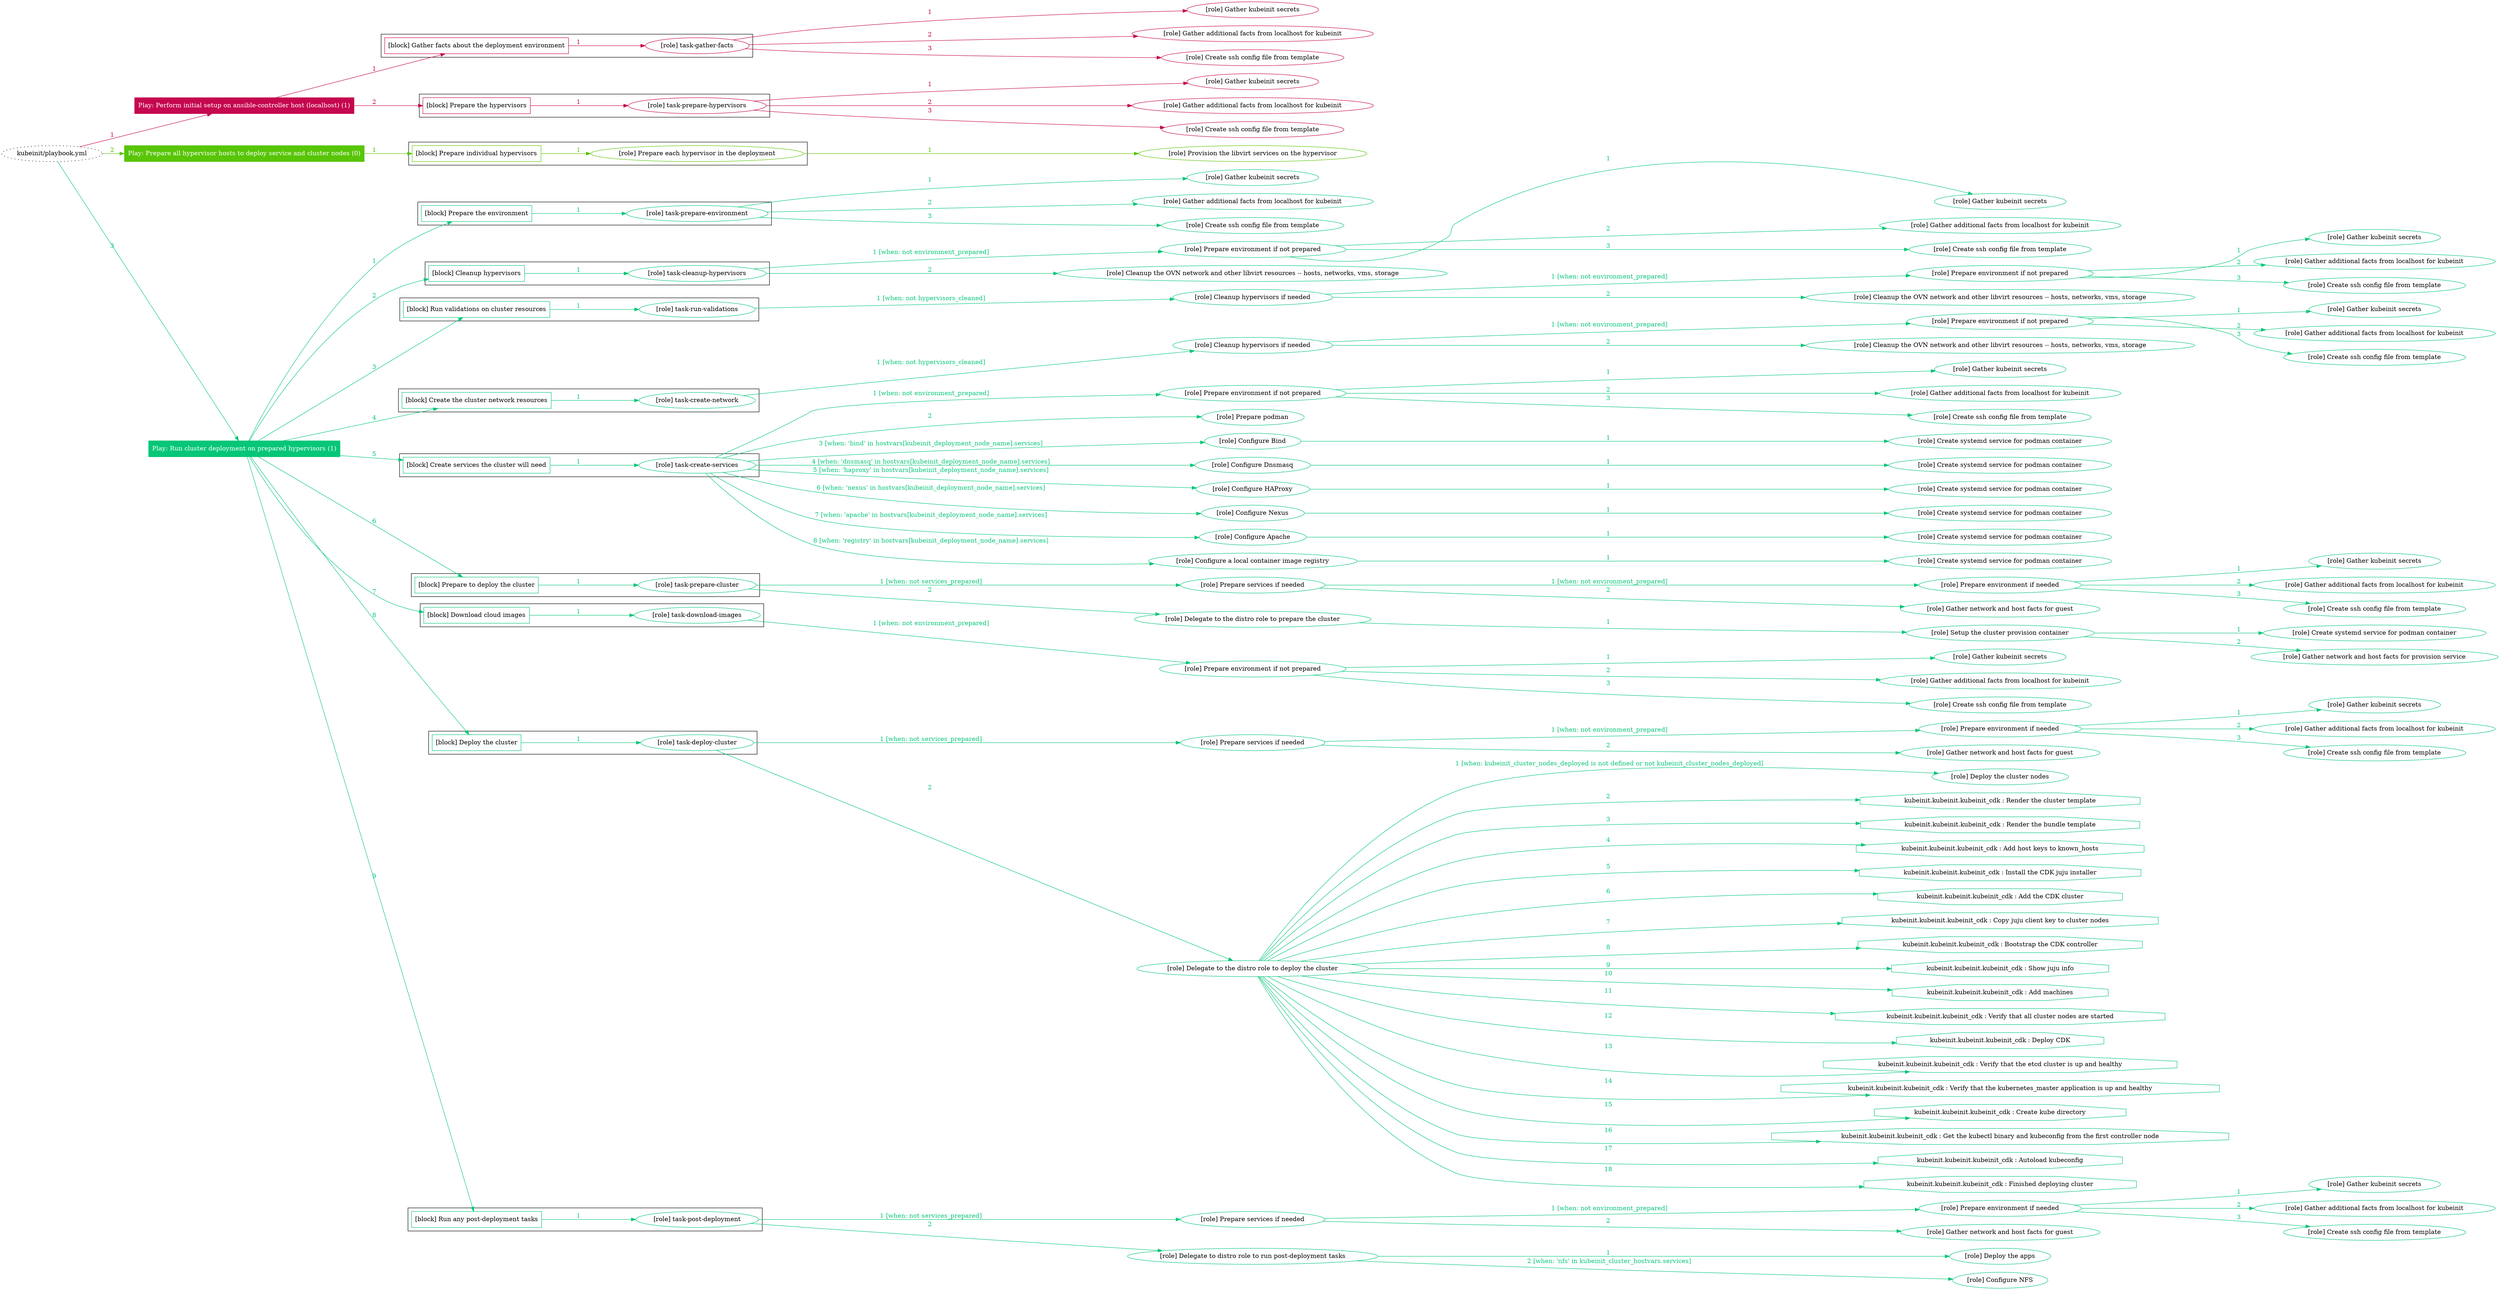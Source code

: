 digraph {
	graph [concentrate=true ordering=in rankdir=LR ratio=fill]
	edge [esep=5 sep=10]
	"kubeinit/playbook.yml" [URL="/home/runner/work/kubeinit/kubeinit/kubeinit/playbook.yml" id=playbook_089f440b style=dotted]
	play_2e2ebcde [label="Play: Perform initial setup on ansible-controller host (localhost) (1)" URL="/home/runner/work/kubeinit/kubeinit/kubeinit/playbook.yml" color="#c5074f" fontcolor="#ffffff" id=play_2e2ebcde shape=box style=filled tooltip=localhost]
	"kubeinit/playbook.yml" -> play_2e2ebcde [label="1 " color="#c5074f" fontcolor="#c5074f" id=edge_26968359 labeltooltip="1 " tooltip="1 "]
	subgraph "Gather kubeinit secrets" {
		role_a8f8db45 [label="[role] Gather kubeinit secrets" URL="/home/runner/.ansible/collections/ansible_collections/kubeinit/kubeinit/roles/kubeinit_prepare/tasks/gather_kubeinit_facts.yml" color="#c5074f" id=role_a8f8db45 tooltip="Gather kubeinit secrets"]
	}
	subgraph "Gather additional facts from localhost for kubeinit" {
		role_d87de15f [label="[role] Gather additional facts from localhost for kubeinit" URL="/home/runner/.ansible/collections/ansible_collections/kubeinit/kubeinit/roles/kubeinit_prepare/tasks/gather_kubeinit_facts.yml" color="#c5074f" id=role_d87de15f tooltip="Gather additional facts from localhost for kubeinit"]
	}
	subgraph "Create ssh config file from template" {
		role_30fbbc39 [label="[role] Create ssh config file from template" URL="/home/runner/.ansible/collections/ansible_collections/kubeinit/kubeinit/roles/kubeinit_prepare/tasks/gather_kubeinit_facts.yml" color="#c5074f" id=role_30fbbc39 tooltip="Create ssh config file from template"]
	}
	subgraph "task-gather-facts" {
		role_0ba8ca09 [label="[role] task-gather-facts" URL="/home/runner/work/kubeinit/kubeinit/kubeinit/playbook.yml" color="#c5074f" id=role_0ba8ca09 tooltip="task-gather-facts"]
		role_0ba8ca09 -> role_a8f8db45 [label="1 " color="#c5074f" fontcolor="#c5074f" id=edge_ebd366d6 labeltooltip="1 " tooltip="1 "]
		role_0ba8ca09 -> role_d87de15f [label="2 " color="#c5074f" fontcolor="#c5074f" id=edge_2ef095f3 labeltooltip="2 " tooltip="2 "]
		role_0ba8ca09 -> role_30fbbc39 [label="3 " color="#c5074f" fontcolor="#c5074f" id=edge_0d7c8a8e labeltooltip="3 " tooltip="3 "]
	}
	subgraph "Gather kubeinit secrets" {
		role_b345c28f [label="[role] Gather kubeinit secrets" URL="/home/runner/.ansible/collections/ansible_collections/kubeinit/kubeinit/roles/kubeinit_prepare/tasks/gather_kubeinit_facts.yml" color="#c5074f" id=role_b345c28f tooltip="Gather kubeinit secrets"]
	}
	subgraph "Gather additional facts from localhost for kubeinit" {
		role_26d74100 [label="[role] Gather additional facts from localhost for kubeinit" URL="/home/runner/.ansible/collections/ansible_collections/kubeinit/kubeinit/roles/kubeinit_prepare/tasks/gather_kubeinit_facts.yml" color="#c5074f" id=role_26d74100 tooltip="Gather additional facts from localhost for kubeinit"]
	}
	subgraph "Create ssh config file from template" {
		role_2a1f2bfa [label="[role] Create ssh config file from template" URL="/home/runner/.ansible/collections/ansible_collections/kubeinit/kubeinit/roles/kubeinit_prepare/tasks/gather_kubeinit_facts.yml" color="#c5074f" id=role_2a1f2bfa tooltip="Create ssh config file from template"]
	}
	subgraph "task-prepare-hypervisors" {
		role_29c36cc7 [label="[role] task-prepare-hypervisors" URL="/home/runner/work/kubeinit/kubeinit/kubeinit/playbook.yml" color="#c5074f" id=role_29c36cc7 tooltip="task-prepare-hypervisors"]
		role_29c36cc7 -> role_b345c28f [label="1 " color="#c5074f" fontcolor="#c5074f" id=edge_946bd71f labeltooltip="1 " tooltip="1 "]
		role_29c36cc7 -> role_26d74100 [label="2 " color="#c5074f" fontcolor="#c5074f" id=edge_44ee28e0 labeltooltip="2 " tooltip="2 "]
		role_29c36cc7 -> role_2a1f2bfa [label="3 " color="#c5074f" fontcolor="#c5074f" id=edge_f2075d03 labeltooltip="3 " tooltip="3 "]
	}
	subgraph "Play: Perform initial setup on ansible-controller host (localhost) (1)" {
		play_2e2ebcde -> block_17dda033 [label=1 color="#c5074f" fontcolor="#c5074f" id=edge_d16f818f labeltooltip=1 tooltip=1]
		subgraph cluster_block_17dda033 {
			block_17dda033 [label="[block] Gather facts about the deployment environment" URL="/home/runner/work/kubeinit/kubeinit/kubeinit/playbook.yml" color="#c5074f" id=block_17dda033 labeltooltip="Gather facts about the deployment environment" shape=box tooltip="Gather facts about the deployment environment"]
			block_17dda033 -> role_0ba8ca09 [label="1 " color="#c5074f" fontcolor="#c5074f" id=edge_44c72376 labeltooltip="1 " tooltip="1 "]
		}
		play_2e2ebcde -> block_5a761a17 [label=2 color="#c5074f" fontcolor="#c5074f" id=edge_479e3c0a labeltooltip=2 tooltip=2]
		subgraph cluster_block_5a761a17 {
			block_5a761a17 [label="[block] Prepare the hypervisors" URL="/home/runner/work/kubeinit/kubeinit/kubeinit/playbook.yml" color="#c5074f" id=block_5a761a17 labeltooltip="Prepare the hypervisors" shape=box tooltip="Prepare the hypervisors"]
			block_5a761a17 -> role_29c36cc7 [label="1 " color="#c5074f" fontcolor="#c5074f" id=edge_b31cd4d7 labeltooltip="1 " tooltip="1 "]
		}
	}
	play_319dfc60 [label="Play: Prepare all hypervisor hosts to deploy service and cluster nodes (0)" URL="/home/runner/work/kubeinit/kubeinit/kubeinit/playbook.yml" color="#58c507" fontcolor="#ffffff" id=play_319dfc60 shape=box style=filled tooltip="Play: Prepare all hypervisor hosts to deploy service and cluster nodes (0)"]
	"kubeinit/playbook.yml" -> play_319dfc60 [label="2 " color="#58c507" fontcolor="#58c507" id=edge_36bda47c labeltooltip="2 " tooltip="2 "]
	subgraph "Provision the libvirt services on the hypervisor" {
		role_3bb2eabf [label="[role] Provision the libvirt services on the hypervisor" URL="/home/runner/.ansible/collections/ansible_collections/kubeinit/kubeinit/roles/kubeinit_prepare/tasks/prepare_hypervisor.yml" color="#58c507" id=role_3bb2eabf tooltip="Provision the libvirt services on the hypervisor"]
	}
	subgraph "Prepare each hypervisor in the deployment" {
		role_215b7c71 [label="[role] Prepare each hypervisor in the deployment" URL="/home/runner/work/kubeinit/kubeinit/kubeinit/playbook.yml" color="#58c507" id=role_215b7c71 tooltip="Prepare each hypervisor in the deployment"]
		role_215b7c71 -> role_3bb2eabf [label="1 " color="#58c507" fontcolor="#58c507" id=edge_d1e86283 labeltooltip="1 " tooltip="1 "]
	}
	subgraph "Play: Prepare all hypervisor hosts to deploy service and cluster nodes (0)" {
		play_319dfc60 -> block_1f419c09 [label=1 color="#58c507" fontcolor="#58c507" id=edge_a8143bd6 labeltooltip=1 tooltip=1]
		subgraph cluster_block_1f419c09 {
			block_1f419c09 [label="[block] Prepare individual hypervisors" URL="/home/runner/work/kubeinit/kubeinit/kubeinit/playbook.yml" color="#58c507" id=block_1f419c09 labeltooltip="Prepare individual hypervisors" shape=box tooltip="Prepare individual hypervisors"]
			block_1f419c09 -> role_215b7c71 [label="1 " color="#58c507" fontcolor="#58c507" id=edge_a550d66c labeltooltip="1 " tooltip="1 "]
		}
	}
	play_a9960713 [label="Play: Run cluster deployment on prepared hypervisors (1)" URL="/home/runner/work/kubeinit/kubeinit/kubeinit/playbook.yml" color="#06c678" fontcolor="#ffffff" id=play_a9960713 shape=box style=filled tooltip=localhost]
	"kubeinit/playbook.yml" -> play_a9960713 [label="3 " color="#06c678" fontcolor="#06c678" id=edge_a1e08ef3 labeltooltip="3 " tooltip="3 "]
	subgraph "Gather kubeinit secrets" {
		role_a0f03d1d [label="[role] Gather kubeinit secrets" URL="/home/runner/.ansible/collections/ansible_collections/kubeinit/kubeinit/roles/kubeinit_prepare/tasks/gather_kubeinit_facts.yml" color="#06c678" id=role_a0f03d1d tooltip="Gather kubeinit secrets"]
	}
	subgraph "Gather additional facts from localhost for kubeinit" {
		role_1c4a5d8b [label="[role] Gather additional facts from localhost for kubeinit" URL="/home/runner/.ansible/collections/ansible_collections/kubeinit/kubeinit/roles/kubeinit_prepare/tasks/gather_kubeinit_facts.yml" color="#06c678" id=role_1c4a5d8b tooltip="Gather additional facts from localhost for kubeinit"]
	}
	subgraph "Create ssh config file from template" {
		role_f403988b [label="[role] Create ssh config file from template" URL="/home/runner/.ansible/collections/ansible_collections/kubeinit/kubeinit/roles/kubeinit_prepare/tasks/gather_kubeinit_facts.yml" color="#06c678" id=role_f403988b tooltip="Create ssh config file from template"]
	}
	subgraph "task-prepare-environment" {
		role_448534ac [label="[role] task-prepare-environment" URL="/home/runner/work/kubeinit/kubeinit/kubeinit/playbook.yml" color="#06c678" id=role_448534ac tooltip="task-prepare-environment"]
		role_448534ac -> role_a0f03d1d [label="1 " color="#06c678" fontcolor="#06c678" id=edge_9e90ee93 labeltooltip="1 " tooltip="1 "]
		role_448534ac -> role_1c4a5d8b [label="2 " color="#06c678" fontcolor="#06c678" id=edge_7a8ecf9b labeltooltip="2 " tooltip="2 "]
		role_448534ac -> role_f403988b [label="3 " color="#06c678" fontcolor="#06c678" id=edge_bd14ab20 labeltooltip="3 " tooltip="3 "]
	}
	subgraph "Gather kubeinit secrets" {
		role_0ee34f9a [label="[role] Gather kubeinit secrets" URL="/home/runner/.ansible/collections/ansible_collections/kubeinit/kubeinit/roles/kubeinit_prepare/tasks/gather_kubeinit_facts.yml" color="#06c678" id=role_0ee34f9a tooltip="Gather kubeinit secrets"]
	}
	subgraph "Gather additional facts from localhost for kubeinit" {
		role_2c3420c8 [label="[role] Gather additional facts from localhost for kubeinit" URL="/home/runner/.ansible/collections/ansible_collections/kubeinit/kubeinit/roles/kubeinit_prepare/tasks/gather_kubeinit_facts.yml" color="#06c678" id=role_2c3420c8 tooltip="Gather additional facts from localhost for kubeinit"]
	}
	subgraph "Create ssh config file from template" {
		role_26ec6386 [label="[role] Create ssh config file from template" URL="/home/runner/.ansible/collections/ansible_collections/kubeinit/kubeinit/roles/kubeinit_prepare/tasks/gather_kubeinit_facts.yml" color="#06c678" id=role_26ec6386 tooltip="Create ssh config file from template"]
	}
	subgraph "Prepare environment if not prepared" {
		role_6f179bbb [label="[role] Prepare environment if not prepared" URL="/home/runner/.ansible/collections/ansible_collections/kubeinit/kubeinit/roles/kubeinit_prepare/tasks/cleanup_hypervisors.yml" color="#06c678" id=role_6f179bbb tooltip="Prepare environment if not prepared"]
		role_6f179bbb -> role_0ee34f9a [label="1 " color="#06c678" fontcolor="#06c678" id=edge_a118a558 labeltooltip="1 " tooltip="1 "]
		role_6f179bbb -> role_2c3420c8 [label="2 " color="#06c678" fontcolor="#06c678" id=edge_2bef4543 labeltooltip="2 " tooltip="2 "]
		role_6f179bbb -> role_26ec6386 [label="3 " color="#06c678" fontcolor="#06c678" id=edge_d289c7ae labeltooltip="3 " tooltip="3 "]
	}
	subgraph "Cleanup the OVN network and other libvirt resources -- hosts, networks, vms, storage" {
		role_71eac582 [label="[role] Cleanup the OVN network and other libvirt resources -- hosts, networks, vms, storage" URL="/home/runner/.ansible/collections/ansible_collections/kubeinit/kubeinit/roles/kubeinit_prepare/tasks/cleanup_hypervisors.yml" color="#06c678" id=role_71eac582 tooltip="Cleanup the OVN network and other libvirt resources -- hosts, networks, vms, storage"]
	}
	subgraph "task-cleanup-hypervisors" {
		role_5ca7209d [label="[role] task-cleanup-hypervisors" URL="/home/runner/work/kubeinit/kubeinit/kubeinit/playbook.yml" color="#06c678" id=role_5ca7209d tooltip="task-cleanup-hypervisors"]
		role_5ca7209d -> role_6f179bbb [label="1 [when: not environment_prepared]" color="#06c678" fontcolor="#06c678" id=edge_7a694166 labeltooltip="1 [when: not environment_prepared]" tooltip="1 [when: not environment_prepared]"]
		role_5ca7209d -> role_71eac582 [label="2 " color="#06c678" fontcolor="#06c678" id=edge_3a38b6a9 labeltooltip="2 " tooltip="2 "]
	}
	subgraph "Gather kubeinit secrets" {
		role_7cdf21e2 [label="[role] Gather kubeinit secrets" URL="/home/runner/.ansible/collections/ansible_collections/kubeinit/kubeinit/roles/kubeinit_prepare/tasks/gather_kubeinit_facts.yml" color="#06c678" id=role_7cdf21e2 tooltip="Gather kubeinit secrets"]
	}
	subgraph "Gather additional facts from localhost for kubeinit" {
		role_464da5d8 [label="[role] Gather additional facts from localhost for kubeinit" URL="/home/runner/.ansible/collections/ansible_collections/kubeinit/kubeinit/roles/kubeinit_prepare/tasks/gather_kubeinit_facts.yml" color="#06c678" id=role_464da5d8 tooltip="Gather additional facts from localhost for kubeinit"]
	}
	subgraph "Create ssh config file from template" {
		role_033cbb47 [label="[role] Create ssh config file from template" URL="/home/runner/.ansible/collections/ansible_collections/kubeinit/kubeinit/roles/kubeinit_prepare/tasks/gather_kubeinit_facts.yml" color="#06c678" id=role_033cbb47 tooltip="Create ssh config file from template"]
	}
	subgraph "Prepare environment if not prepared" {
		role_dac09c2d [label="[role] Prepare environment if not prepared" URL="/home/runner/.ansible/collections/ansible_collections/kubeinit/kubeinit/roles/kubeinit_prepare/tasks/cleanup_hypervisors.yml" color="#06c678" id=role_dac09c2d tooltip="Prepare environment if not prepared"]
		role_dac09c2d -> role_7cdf21e2 [label="1 " color="#06c678" fontcolor="#06c678" id=edge_8244ea0f labeltooltip="1 " tooltip="1 "]
		role_dac09c2d -> role_464da5d8 [label="2 " color="#06c678" fontcolor="#06c678" id=edge_40dbafaa labeltooltip="2 " tooltip="2 "]
		role_dac09c2d -> role_033cbb47 [label="3 " color="#06c678" fontcolor="#06c678" id=edge_05465110 labeltooltip="3 " tooltip="3 "]
	}
	subgraph "Cleanup the OVN network and other libvirt resources -- hosts, networks, vms, storage" {
		role_5f7a56ec [label="[role] Cleanup the OVN network and other libvirt resources -- hosts, networks, vms, storage" URL="/home/runner/.ansible/collections/ansible_collections/kubeinit/kubeinit/roles/kubeinit_prepare/tasks/cleanup_hypervisors.yml" color="#06c678" id=role_5f7a56ec tooltip="Cleanup the OVN network and other libvirt resources -- hosts, networks, vms, storage"]
	}
	subgraph "Cleanup hypervisors if needed" {
		role_0af1c3e9 [label="[role] Cleanup hypervisors if needed" URL="/home/runner/.ansible/collections/ansible_collections/kubeinit/kubeinit/roles/kubeinit_validations/tasks/main.yml" color="#06c678" id=role_0af1c3e9 tooltip="Cleanup hypervisors if needed"]
		role_0af1c3e9 -> role_dac09c2d [label="1 [when: not environment_prepared]" color="#06c678" fontcolor="#06c678" id=edge_6b5bd34b labeltooltip="1 [when: not environment_prepared]" tooltip="1 [when: not environment_prepared]"]
		role_0af1c3e9 -> role_5f7a56ec [label="2 " color="#06c678" fontcolor="#06c678" id=edge_85b36a0e labeltooltip="2 " tooltip="2 "]
	}
	subgraph "task-run-validations" {
		role_46e1577f [label="[role] task-run-validations" URL="/home/runner/work/kubeinit/kubeinit/kubeinit/playbook.yml" color="#06c678" id=role_46e1577f tooltip="task-run-validations"]
		role_46e1577f -> role_0af1c3e9 [label="1 [when: not hypervisors_cleaned]" color="#06c678" fontcolor="#06c678" id=edge_38743c1c labeltooltip="1 [when: not hypervisors_cleaned]" tooltip="1 [when: not hypervisors_cleaned]"]
	}
	subgraph "Gather kubeinit secrets" {
		role_349786cf [label="[role] Gather kubeinit secrets" URL="/home/runner/.ansible/collections/ansible_collections/kubeinit/kubeinit/roles/kubeinit_prepare/tasks/gather_kubeinit_facts.yml" color="#06c678" id=role_349786cf tooltip="Gather kubeinit secrets"]
	}
	subgraph "Gather additional facts from localhost for kubeinit" {
		role_bfa846ee [label="[role] Gather additional facts from localhost for kubeinit" URL="/home/runner/.ansible/collections/ansible_collections/kubeinit/kubeinit/roles/kubeinit_prepare/tasks/gather_kubeinit_facts.yml" color="#06c678" id=role_bfa846ee tooltip="Gather additional facts from localhost for kubeinit"]
	}
	subgraph "Create ssh config file from template" {
		role_a913c22a [label="[role] Create ssh config file from template" URL="/home/runner/.ansible/collections/ansible_collections/kubeinit/kubeinit/roles/kubeinit_prepare/tasks/gather_kubeinit_facts.yml" color="#06c678" id=role_a913c22a tooltip="Create ssh config file from template"]
	}
	subgraph "Prepare environment if not prepared" {
		role_084c3ba0 [label="[role] Prepare environment if not prepared" URL="/home/runner/.ansible/collections/ansible_collections/kubeinit/kubeinit/roles/kubeinit_prepare/tasks/cleanup_hypervisors.yml" color="#06c678" id=role_084c3ba0 tooltip="Prepare environment if not prepared"]
		role_084c3ba0 -> role_349786cf [label="1 " color="#06c678" fontcolor="#06c678" id=edge_e0757b59 labeltooltip="1 " tooltip="1 "]
		role_084c3ba0 -> role_bfa846ee [label="2 " color="#06c678" fontcolor="#06c678" id=edge_b2820201 labeltooltip="2 " tooltip="2 "]
		role_084c3ba0 -> role_a913c22a [label="3 " color="#06c678" fontcolor="#06c678" id=edge_01c3b880 labeltooltip="3 " tooltip="3 "]
	}
	subgraph "Cleanup the OVN network and other libvirt resources -- hosts, networks, vms, storage" {
		role_002910e5 [label="[role] Cleanup the OVN network and other libvirt resources -- hosts, networks, vms, storage" URL="/home/runner/.ansible/collections/ansible_collections/kubeinit/kubeinit/roles/kubeinit_prepare/tasks/cleanup_hypervisors.yml" color="#06c678" id=role_002910e5 tooltip="Cleanup the OVN network and other libvirt resources -- hosts, networks, vms, storage"]
	}
	subgraph "Cleanup hypervisors if needed" {
		role_d2a3b052 [label="[role] Cleanup hypervisors if needed" URL="/home/runner/.ansible/collections/ansible_collections/kubeinit/kubeinit/roles/kubeinit_libvirt/tasks/create_network.yml" color="#06c678" id=role_d2a3b052 tooltip="Cleanup hypervisors if needed"]
		role_d2a3b052 -> role_084c3ba0 [label="1 [when: not environment_prepared]" color="#06c678" fontcolor="#06c678" id=edge_85efc6cf labeltooltip="1 [when: not environment_prepared]" tooltip="1 [when: not environment_prepared]"]
		role_d2a3b052 -> role_002910e5 [label="2 " color="#06c678" fontcolor="#06c678" id=edge_dbf9d7e4 labeltooltip="2 " tooltip="2 "]
	}
	subgraph "task-create-network" {
		role_32b8567c [label="[role] task-create-network" URL="/home/runner/work/kubeinit/kubeinit/kubeinit/playbook.yml" color="#06c678" id=role_32b8567c tooltip="task-create-network"]
		role_32b8567c -> role_d2a3b052 [label="1 [when: not hypervisors_cleaned]" color="#06c678" fontcolor="#06c678" id=edge_b3caa6df labeltooltip="1 [when: not hypervisors_cleaned]" tooltip="1 [when: not hypervisors_cleaned]"]
	}
	subgraph "Gather kubeinit secrets" {
		role_e8b7cac4 [label="[role] Gather kubeinit secrets" URL="/home/runner/.ansible/collections/ansible_collections/kubeinit/kubeinit/roles/kubeinit_prepare/tasks/gather_kubeinit_facts.yml" color="#06c678" id=role_e8b7cac4 tooltip="Gather kubeinit secrets"]
	}
	subgraph "Gather additional facts from localhost for kubeinit" {
		role_22acbdbf [label="[role] Gather additional facts from localhost for kubeinit" URL="/home/runner/.ansible/collections/ansible_collections/kubeinit/kubeinit/roles/kubeinit_prepare/tasks/gather_kubeinit_facts.yml" color="#06c678" id=role_22acbdbf tooltip="Gather additional facts from localhost for kubeinit"]
	}
	subgraph "Create ssh config file from template" {
		role_178d59ca [label="[role] Create ssh config file from template" URL="/home/runner/.ansible/collections/ansible_collections/kubeinit/kubeinit/roles/kubeinit_prepare/tasks/gather_kubeinit_facts.yml" color="#06c678" id=role_178d59ca tooltip="Create ssh config file from template"]
	}
	subgraph "Prepare environment if not prepared" {
		role_0c038168 [label="[role] Prepare environment if not prepared" URL="/home/runner/.ansible/collections/ansible_collections/kubeinit/kubeinit/roles/kubeinit_services/tasks/main.yml" color="#06c678" id=role_0c038168 tooltip="Prepare environment if not prepared"]
		role_0c038168 -> role_e8b7cac4 [label="1 " color="#06c678" fontcolor="#06c678" id=edge_8f86b012 labeltooltip="1 " tooltip="1 "]
		role_0c038168 -> role_22acbdbf [label="2 " color="#06c678" fontcolor="#06c678" id=edge_5816285a labeltooltip="2 " tooltip="2 "]
		role_0c038168 -> role_178d59ca [label="3 " color="#06c678" fontcolor="#06c678" id=edge_e4494b7f labeltooltip="3 " tooltip="3 "]
	}
	subgraph "Prepare podman" {
		role_293035f4 [label="[role] Prepare podman" URL="/home/runner/.ansible/collections/ansible_collections/kubeinit/kubeinit/roles/kubeinit_services/tasks/00_create_service_pod.yml" color="#06c678" id=role_293035f4 tooltip="Prepare podman"]
	}
	subgraph "Create systemd service for podman container" {
		role_322dfdfe [label="[role] Create systemd service for podman container" URL="/home/runner/.ansible/collections/ansible_collections/kubeinit/kubeinit/roles/kubeinit_bind/tasks/main.yml" color="#06c678" id=role_322dfdfe tooltip="Create systemd service for podman container"]
	}
	subgraph "Configure Bind" {
		role_6b49d4ac [label="[role] Configure Bind" URL="/home/runner/.ansible/collections/ansible_collections/kubeinit/kubeinit/roles/kubeinit_services/tasks/start_services_containers.yml" color="#06c678" id=role_6b49d4ac tooltip="Configure Bind"]
		role_6b49d4ac -> role_322dfdfe [label="1 " color="#06c678" fontcolor="#06c678" id=edge_d417437a labeltooltip="1 " tooltip="1 "]
	}
	subgraph "Create systemd service for podman container" {
		role_db89aec8 [label="[role] Create systemd service for podman container" URL="/home/runner/.ansible/collections/ansible_collections/kubeinit/kubeinit/roles/kubeinit_dnsmasq/tasks/main.yml" color="#06c678" id=role_db89aec8 tooltip="Create systemd service for podman container"]
	}
	subgraph "Configure Dnsmasq" {
		role_fb440518 [label="[role] Configure Dnsmasq" URL="/home/runner/.ansible/collections/ansible_collections/kubeinit/kubeinit/roles/kubeinit_services/tasks/start_services_containers.yml" color="#06c678" id=role_fb440518 tooltip="Configure Dnsmasq"]
		role_fb440518 -> role_db89aec8 [label="1 " color="#06c678" fontcolor="#06c678" id=edge_e2fc34d4 labeltooltip="1 " tooltip="1 "]
	}
	subgraph "Create systemd service for podman container" {
		role_d715aa7a [label="[role] Create systemd service for podman container" URL="/home/runner/.ansible/collections/ansible_collections/kubeinit/kubeinit/roles/kubeinit_haproxy/tasks/main.yml" color="#06c678" id=role_d715aa7a tooltip="Create systemd service for podman container"]
	}
	subgraph "Configure HAProxy" {
		role_ca7f80bd [label="[role] Configure HAProxy" URL="/home/runner/.ansible/collections/ansible_collections/kubeinit/kubeinit/roles/kubeinit_services/tasks/start_services_containers.yml" color="#06c678" id=role_ca7f80bd tooltip="Configure HAProxy"]
		role_ca7f80bd -> role_d715aa7a [label="1 " color="#06c678" fontcolor="#06c678" id=edge_794a807f labeltooltip="1 " tooltip="1 "]
	}
	subgraph "Create systemd service for podman container" {
		role_366740ce [label="[role] Create systemd service for podman container" URL="/home/runner/.ansible/collections/ansible_collections/kubeinit/kubeinit/roles/kubeinit_nexus/tasks/main.yml" color="#06c678" id=role_366740ce tooltip="Create systemd service for podman container"]
	}
	subgraph "Configure Nexus" {
		role_744b4e16 [label="[role] Configure Nexus" URL="/home/runner/.ansible/collections/ansible_collections/kubeinit/kubeinit/roles/kubeinit_services/tasks/start_services_containers.yml" color="#06c678" id=role_744b4e16 tooltip="Configure Nexus"]
		role_744b4e16 -> role_366740ce [label="1 " color="#06c678" fontcolor="#06c678" id=edge_c136b5e9 labeltooltip="1 " tooltip="1 "]
	}
	subgraph "Create systemd service for podman container" {
		role_fce15137 [label="[role] Create systemd service for podman container" URL="/home/runner/.ansible/collections/ansible_collections/kubeinit/kubeinit/roles/kubeinit_apache/tasks/main.yml" color="#06c678" id=role_fce15137 tooltip="Create systemd service for podman container"]
	}
	subgraph "Configure Apache" {
		role_d6742ae4 [label="[role] Configure Apache" URL="/home/runner/.ansible/collections/ansible_collections/kubeinit/kubeinit/roles/kubeinit_services/tasks/start_services_containers.yml" color="#06c678" id=role_d6742ae4 tooltip="Configure Apache"]
		role_d6742ae4 -> role_fce15137 [label="1 " color="#06c678" fontcolor="#06c678" id=edge_a7c37d89 labeltooltip="1 " tooltip="1 "]
	}
	subgraph "Create systemd service for podman container" {
		role_277c73dd [label="[role] Create systemd service for podman container" URL="/home/runner/.ansible/collections/ansible_collections/kubeinit/kubeinit/roles/kubeinit_registry/tasks/main.yml" color="#06c678" id=role_277c73dd tooltip="Create systemd service for podman container"]
	}
	subgraph "Configure a local container image registry" {
		role_5f41cecc [label="[role] Configure a local container image registry" URL="/home/runner/.ansible/collections/ansible_collections/kubeinit/kubeinit/roles/kubeinit_services/tasks/start_services_containers.yml" color="#06c678" id=role_5f41cecc tooltip="Configure a local container image registry"]
		role_5f41cecc -> role_277c73dd [label="1 " color="#06c678" fontcolor="#06c678" id=edge_23f6e440 labeltooltip="1 " tooltip="1 "]
	}
	subgraph "task-create-services" {
		role_660b700b [label="[role] task-create-services" URL="/home/runner/work/kubeinit/kubeinit/kubeinit/playbook.yml" color="#06c678" id=role_660b700b tooltip="task-create-services"]
		role_660b700b -> role_0c038168 [label="1 [when: not environment_prepared]" color="#06c678" fontcolor="#06c678" id=edge_698c6fb1 labeltooltip="1 [when: not environment_prepared]" tooltip="1 [when: not environment_prepared]"]
		role_660b700b -> role_293035f4 [label="2 " color="#06c678" fontcolor="#06c678" id=edge_e1b8a1c7 labeltooltip="2 " tooltip="2 "]
		role_660b700b -> role_6b49d4ac [label="3 [when: 'bind' in hostvars[kubeinit_deployment_node_name].services]" color="#06c678" fontcolor="#06c678" id=edge_82b7b422 labeltooltip="3 [when: 'bind' in hostvars[kubeinit_deployment_node_name].services]" tooltip="3 [when: 'bind' in hostvars[kubeinit_deployment_node_name].services]"]
		role_660b700b -> role_fb440518 [label="4 [when: 'dnsmasq' in hostvars[kubeinit_deployment_node_name].services]" color="#06c678" fontcolor="#06c678" id=edge_db3d5e21 labeltooltip="4 [when: 'dnsmasq' in hostvars[kubeinit_deployment_node_name].services]" tooltip="4 [when: 'dnsmasq' in hostvars[kubeinit_deployment_node_name].services]"]
		role_660b700b -> role_ca7f80bd [label="5 [when: 'haproxy' in hostvars[kubeinit_deployment_node_name].services]" color="#06c678" fontcolor="#06c678" id=edge_677583c6 labeltooltip="5 [when: 'haproxy' in hostvars[kubeinit_deployment_node_name].services]" tooltip="5 [when: 'haproxy' in hostvars[kubeinit_deployment_node_name].services]"]
		role_660b700b -> role_744b4e16 [label="6 [when: 'nexus' in hostvars[kubeinit_deployment_node_name].services]" color="#06c678" fontcolor="#06c678" id=edge_b9be74ce labeltooltip="6 [when: 'nexus' in hostvars[kubeinit_deployment_node_name].services]" tooltip="6 [when: 'nexus' in hostvars[kubeinit_deployment_node_name].services]"]
		role_660b700b -> role_d6742ae4 [label="7 [when: 'apache' in hostvars[kubeinit_deployment_node_name].services]" color="#06c678" fontcolor="#06c678" id=edge_10d0c182 labeltooltip="7 [when: 'apache' in hostvars[kubeinit_deployment_node_name].services]" tooltip="7 [when: 'apache' in hostvars[kubeinit_deployment_node_name].services]"]
		role_660b700b -> role_5f41cecc [label="8 [when: 'registry' in hostvars[kubeinit_deployment_node_name].services]" color="#06c678" fontcolor="#06c678" id=edge_697c9314 labeltooltip="8 [when: 'registry' in hostvars[kubeinit_deployment_node_name].services]" tooltip="8 [when: 'registry' in hostvars[kubeinit_deployment_node_name].services]"]
	}
	subgraph "Gather kubeinit secrets" {
		role_16df5f06 [label="[role] Gather kubeinit secrets" URL="/home/runner/.ansible/collections/ansible_collections/kubeinit/kubeinit/roles/kubeinit_prepare/tasks/gather_kubeinit_facts.yml" color="#06c678" id=role_16df5f06 tooltip="Gather kubeinit secrets"]
	}
	subgraph "Gather additional facts from localhost for kubeinit" {
		role_786228e9 [label="[role] Gather additional facts from localhost for kubeinit" URL="/home/runner/.ansible/collections/ansible_collections/kubeinit/kubeinit/roles/kubeinit_prepare/tasks/gather_kubeinit_facts.yml" color="#06c678" id=role_786228e9 tooltip="Gather additional facts from localhost for kubeinit"]
	}
	subgraph "Create ssh config file from template" {
		role_e450be61 [label="[role] Create ssh config file from template" URL="/home/runner/.ansible/collections/ansible_collections/kubeinit/kubeinit/roles/kubeinit_prepare/tasks/gather_kubeinit_facts.yml" color="#06c678" id=role_e450be61 tooltip="Create ssh config file from template"]
	}
	subgraph "Prepare environment if needed" {
		role_843b1e2f [label="[role] Prepare environment if needed" URL="/home/runner/.ansible/collections/ansible_collections/kubeinit/kubeinit/roles/kubeinit_services/tasks/prepare_services.yml" color="#06c678" id=role_843b1e2f tooltip="Prepare environment if needed"]
		role_843b1e2f -> role_16df5f06 [label="1 " color="#06c678" fontcolor="#06c678" id=edge_fc0c85d3 labeltooltip="1 " tooltip="1 "]
		role_843b1e2f -> role_786228e9 [label="2 " color="#06c678" fontcolor="#06c678" id=edge_6d0965db labeltooltip="2 " tooltip="2 "]
		role_843b1e2f -> role_e450be61 [label="3 " color="#06c678" fontcolor="#06c678" id=edge_428d6697 labeltooltip="3 " tooltip="3 "]
	}
	subgraph "Gather network and host facts for guest" {
		role_7b6c3814 [label="[role] Gather network and host facts for guest" URL="/home/runner/.ansible/collections/ansible_collections/kubeinit/kubeinit/roles/kubeinit_services/tasks/prepare_services.yml" color="#06c678" id=role_7b6c3814 tooltip="Gather network and host facts for guest"]
	}
	subgraph "Prepare services if needed" {
		role_8b6084c8 [label="[role] Prepare services if needed" URL="/home/runner/.ansible/collections/ansible_collections/kubeinit/kubeinit/roles/kubeinit_prepare/tasks/prepare_cluster.yml" color="#06c678" id=role_8b6084c8 tooltip="Prepare services if needed"]
		role_8b6084c8 -> role_843b1e2f [label="1 [when: not environment_prepared]" color="#06c678" fontcolor="#06c678" id=edge_8af7ac81 labeltooltip="1 [when: not environment_prepared]" tooltip="1 [when: not environment_prepared]"]
		role_8b6084c8 -> role_7b6c3814 [label="2 " color="#06c678" fontcolor="#06c678" id=edge_d9ac4283 labeltooltip="2 " tooltip="2 "]
	}
	subgraph "Create systemd service for podman container" {
		role_e35aa1fb [label="[role] Create systemd service for podman container" URL="/home/runner/.ansible/collections/ansible_collections/kubeinit/kubeinit/roles/kubeinit_services/tasks/create_provision_container.yml" color="#06c678" id=role_e35aa1fb tooltip="Create systemd service for podman container"]
	}
	subgraph "Gather network and host facts for provision service" {
		role_61cae51a [label="[role] Gather network and host facts for provision service" URL="/home/runner/.ansible/collections/ansible_collections/kubeinit/kubeinit/roles/kubeinit_services/tasks/create_provision_container.yml" color="#06c678" id=role_61cae51a tooltip="Gather network and host facts for provision service"]
	}
	subgraph "Setup the cluster provision container" {
		role_a571f2ab [label="[role] Setup the cluster provision container" URL="/home/runner/.ansible/collections/ansible_collections/kubeinit/kubeinit/roles/kubeinit_cdk/tasks/prepare_cluster.yml" color="#06c678" id=role_a571f2ab tooltip="Setup the cluster provision container"]
		role_a571f2ab -> role_e35aa1fb [label="1 " color="#06c678" fontcolor="#06c678" id=edge_89acfb44 labeltooltip="1 " tooltip="1 "]
		role_a571f2ab -> role_61cae51a [label="2 " color="#06c678" fontcolor="#06c678" id=edge_b4bea733 labeltooltip="2 " tooltip="2 "]
	}
	subgraph "Delegate to the distro role to prepare the cluster" {
		role_63cb8d78 [label="[role] Delegate to the distro role to prepare the cluster" URL="/home/runner/.ansible/collections/ansible_collections/kubeinit/kubeinit/roles/kubeinit_prepare/tasks/prepare_cluster.yml" color="#06c678" id=role_63cb8d78 tooltip="Delegate to the distro role to prepare the cluster"]
		role_63cb8d78 -> role_a571f2ab [label="1 " color="#06c678" fontcolor="#06c678" id=edge_ab223497 labeltooltip="1 " tooltip="1 "]
	}
	subgraph "task-prepare-cluster" {
		role_16211708 [label="[role] task-prepare-cluster" URL="/home/runner/work/kubeinit/kubeinit/kubeinit/playbook.yml" color="#06c678" id=role_16211708 tooltip="task-prepare-cluster"]
		role_16211708 -> role_8b6084c8 [label="1 [when: not services_prepared]" color="#06c678" fontcolor="#06c678" id=edge_123846c2 labeltooltip="1 [when: not services_prepared]" tooltip="1 [when: not services_prepared]"]
		role_16211708 -> role_63cb8d78 [label="2 " color="#06c678" fontcolor="#06c678" id=edge_1f3fe2f5 labeltooltip="2 " tooltip="2 "]
	}
	subgraph "Gather kubeinit secrets" {
		role_3e233385 [label="[role] Gather kubeinit secrets" URL="/home/runner/.ansible/collections/ansible_collections/kubeinit/kubeinit/roles/kubeinit_prepare/tasks/gather_kubeinit_facts.yml" color="#06c678" id=role_3e233385 tooltip="Gather kubeinit secrets"]
	}
	subgraph "Gather additional facts from localhost for kubeinit" {
		role_ac7d15be [label="[role] Gather additional facts from localhost for kubeinit" URL="/home/runner/.ansible/collections/ansible_collections/kubeinit/kubeinit/roles/kubeinit_prepare/tasks/gather_kubeinit_facts.yml" color="#06c678" id=role_ac7d15be tooltip="Gather additional facts from localhost for kubeinit"]
	}
	subgraph "Create ssh config file from template" {
		role_ab2f4115 [label="[role] Create ssh config file from template" URL="/home/runner/.ansible/collections/ansible_collections/kubeinit/kubeinit/roles/kubeinit_prepare/tasks/gather_kubeinit_facts.yml" color="#06c678" id=role_ab2f4115 tooltip="Create ssh config file from template"]
	}
	subgraph "Prepare environment if not prepared" {
		role_7f0b69f7 [label="[role] Prepare environment if not prepared" URL="/home/runner/.ansible/collections/ansible_collections/kubeinit/kubeinit/roles/kubeinit_libvirt/tasks/download_cloud_images.yml" color="#06c678" id=role_7f0b69f7 tooltip="Prepare environment if not prepared"]
		role_7f0b69f7 -> role_3e233385 [label="1 " color="#06c678" fontcolor="#06c678" id=edge_8e559514 labeltooltip="1 " tooltip="1 "]
		role_7f0b69f7 -> role_ac7d15be [label="2 " color="#06c678" fontcolor="#06c678" id=edge_17714ea5 labeltooltip="2 " tooltip="2 "]
		role_7f0b69f7 -> role_ab2f4115 [label="3 " color="#06c678" fontcolor="#06c678" id=edge_1f2f9bc0 labeltooltip="3 " tooltip="3 "]
	}
	subgraph "task-download-images" {
		role_6d02734f [label="[role] task-download-images" URL="/home/runner/work/kubeinit/kubeinit/kubeinit/playbook.yml" color="#06c678" id=role_6d02734f tooltip="task-download-images"]
		role_6d02734f -> role_7f0b69f7 [label="1 [when: not environment_prepared]" color="#06c678" fontcolor="#06c678" id=edge_988a54e5 labeltooltip="1 [when: not environment_prepared]" tooltip="1 [when: not environment_prepared]"]
	}
	subgraph "Gather kubeinit secrets" {
		role_be35ea0a [label="[role] Gather kubeinit secrets" URL="/home/runner/.ansible/collections/ansible_collections/kubeinit/kubeinit/roles/kubeinit_prepare/tasks/gather_kubeinit_facts.yml" color="#06c678" id=role_be35ea0a tooltip="Gather kubeinit secrets"]
	}
	subgraph "Gather additional facts from localhost for kubeinit" {
		role_91e95287 [label="[role] Gather additional facts from localhost for kubeinit" URL="/home/runner/.ansible/collections/ansible_collections/kubeinit/kubeinit/roles/kubeinit_prepare/tasks/gather_kubeinit_facts.yml" color="#06c678" id=role_91e95287 tooltip="Gather additional facts from localhost for kubeinit"]
	}
	subgraph "Create ssh config file from template" {
		role_7fca3798 [label="[role] Create ssh config file from template" URL="/home/runner/.ansible/collections/ansible_collections/kubeinit/kubeinit/roles/kubeinit_prepare/tasks/gather_kubeinit_facts.yml" color="#06c678" id=role_7fca3798 tooltip="Create ssh config file from template"]
	}
	subgraph "Prepare environment if needed" {
		role_b3fb9461 [label="[role] Prepare environment if needed" URL="/home/runner/.ansible/collections/ansible_collections/kubeinit/kubeinit/roles/kubeinit_services/tasks/prepare_services.yml" color="#06c678" id=role_b3fb9461 tooltip="Prepare environment if needed"]
		role_b3fb9461 -> role_be35ea0a [label="1 " color="#06c678" fontcolor="#06c678" id=edge_5e7091d5 labeltooltip="1 " tooltip="1 "]
		role_b3fb9461 -> role_91e95287 [label="2 " color="#06c678" fontcolor="#06c678" id=edge_3fe7aab5 labeltooltip="2 " tooltip="2 "]
		role_b3fb9461 -> role_7fca3798 [label="3 " color="#06c678" fontcolor="#06c678" id=edge_aa0ac8c2 labeltooltip="3 " tooltip="3 "]
	}
	subgraph "Gather network and host facts for guest" {
		role_8153b829 [label="[role] Gather network and host facts for guest" URL="/home/runner/.ansible/collections/ansible_collections/kubeinit/kubeinit/roles/kubeinit_services/tasks/prepare_services.yml" color="#06c678" id=role_8153b829 tooltip="Gather network and host facts for guest"]
	}
	subgraph "Prepare services if needed" {
		role_b75253eb [label="[role] Prepare services if needed" URL="/home/runner/.ansible/collections/ansible_collections/kubeinit/kubeinit/roles/kubeinit_prepare/tasks/deploy_cluster.yml" color="#06c678" id=role_b75253eb tooltip="Prepare services if needed"]
		role_b75253eb -> role_b3fb9461 [label="1 [when: not environment_prepared]" color="#06c678" fontcolor="#06c678" id=edge_14025c2b labeltooltip="1 [when: not environment_prepared]" tooltip="1 [when: not environment_prepared]"]
		role_b75253eb -> role_8153b829 [label="2 " color="#06c678" fontcolor="#06c678" id=edge_97166337 labeltooltip="2 " tooltip="2 "]
	}
	subgraph "Deploy the cluster nodes" {
		role_23c94a1e [label="[role] Deploy the cluster nodes" URL="/home/runner/.ansible/collections/ansible_collections/kubeinit/kubeinit/roles/kubeinit_cdk/tasks/main.yml" color="#06c678" id=role_23c94a1e tooltip="Deploy the cluster nodes"]
	}
	subgraph "Delegate to the distro role to deploy the cluster" {
		role_dc952786 [label="[role] Delegate to the distro role to deploy the cluster" URL="/home/runner/.ansible/collections/ansible_collections/kubeinit/kubeinit/roles/kubeinit_prepare/tasks/deploy_cluster.yml" color="#06c678" id=role_dc952786 tooltip="Delegate to the distro role to deploy the cluster"]
		role_dc952786 -> role_23c94a1e [label="1 [when: kubeinit_cluster_nodes_deployed is not defined or not kubeinit_cluster_nodes_deployed]" color="#06c678" fontcolor="#06c678" id=edge_3539b6fd labeltooltip="1 [when: kubeinit_cluster_nodes_deployed is not defined or not kubeinit_cluster_nodes_deployed]" tooltip="1 [when: kubeinit_cluster_nodes_deployed is not defined or not kubeinit_cluster_nodes_deployed]"]
		task_2186b4ab [label="kubeinit.kubeinit.kubeinit_cdk : Render the cluster template" URL="/home/runner/.ansible/collections/ansible_collections/kubeinit/kubeinit/roles/kubeinit_cdk/tasks/main.yml" color="#06c678" id=task_2186b4ab shape=octagon tooltip="kubeinit.kubeinit.kubeinit_cdk : Render the cluster template"]
		role_dc952786 -> task_2186b4ab [label="2 " color="#06c678" fontcolor="#06c678" id=edge_4f110182 labeltooltip="2 " tooltip="2 "]
		task_9aa24c56 [label="kubeinit.kubeinit.kubeinit_cdk : Render the bundle template" URL="/home/runner/.ansible/collections/ansible_collections/kubeinit/kubeinit/roles/kubeinit_cdk/tasks/main.yml" color="#06c678" id=task_9aa24c56 shape=octagon tooltip="kubeinit.kubeinit.kubeinit_cdk : Render the bundle template"]
		role_dc952786 -> task_9aa24c56 [label="3 " color="#06c678" fontcolor="#06c678" id=edge_f44c29d9 labeltooltip="3 " tooltip="3 "]
		task_20899697 [label="kubeinit.kubeinit.kubeinit_cdk : Add host keys to known_hosts" URL="/home/runner/.ansible/collections/ansible_collections/kubeinit/kubeinit/roles/kubeinit_cdk/tasks/main.yml" color="#06c678" id=task_20899697 shape=octagon tooltip="kubeinit.kubeinit.kubeinit_cdk : Add host keys to known_hosts"]
		role_dc952786 -> task_20899697 [label="4 " color="#06c678" fontcolor="#06c678" id=edge_47114121 labeltooltip="4 " tooltip="4 "]
		task_8c4ab15c [label="kubeinit.kubeinit.kubeinit_cdk : Install the CDK juju installer" URL="/home/runner/.ansible/collections/ansible_collections/kubeinit/kubeinit/roles/kubeinit_cdk/tasks/main.yml" color="#06c678" id=task_8c4ab15c shape=octagon tooltip="kubeinit.kubeinit.kubeinit_cdk : Install the CDK juju installer"]
		role_dc952786 -> task_8c4ab15c [label="5 " color="#06c678" fontcolor="#06c678" id=edge_0702a3b1 labeltooltip="5 " tooltip="5 "]
		task_9d5b2c31 [label="kubeinit.kubeinit.kubeinit_cdk : Add the CDK cluster" URL="/home/runner/.ansible/collections/ansible_collections/kubeinit/kubeinit/roles/kubeinit_cdk/tasks/main.yml" color="#06c678" id=task_9d5b2c31 shape=octagon tooltip="kubeinit.kubeinit.kubeinit_cdk : Add the CDK cluster"]
		role_dc952786 -> task_9d5b2c31 [label="6 " color="#06c678" fontcolor="#06c678" id=edge_18ef2c9f labeltooltip="6 " tooltip="6 "]
		task_fb75ede6 [label="kubeinit.kubeinit.kubeinit_cdk : Copy juju client key to cluster nodes" URL="/home/runner/.ansible/collections/ansible_collections/kubeinit/kubeinit/roles/kubeinit_cdk/tasks/main.yml" color="#06c678" id=task_fb75ede6 shape=octagon tooltip="kubeinit.kubeinit.kubeinit_cdk : Copy juju client key to cluster nodes"]
		role_dc952786 -> task_fb75ede6 [label="7 " color="#06c678" fontcolor="#06c678" id=edge_70f6765c labeltooltip="7 " tooltip="7 "]
		task_f1013331 [label="kubeinit.kubeinit.kubeinit_cdk : Bootstrap the CDK controller" URL="/home/runner/.ansible/collections/ansible_collections/kubeinit/kubeinit/roles/kubeinit_cdk/tasks/main.yml" color="#06c678" id=task_f1013331 shape=octagon tooltip="kubeinit.kubeinit.kubeinit_cdk : Bootstrap the CDK controller"]
		role_dc952786 -> task_f1013331 [label="8 " color="#06c678" fontcolor="#06c678" id=edge_51ad2433 labeltooltip="8 " tooltip="8 "]
		task_299969ed [label="kubeinit.kubeinit.kubeinit_cdk : Show juju info" URL="/home/runner/.ansible/collections/ansible_collections/kubeinit/kubeinit/roles/kubeinit_cdk/tasks/main.yml" color="#06c678" id=task_299969ed shape=octagon tooltip="kubeinit.kubeinit.kubeinit_cdk : Show juju info"]
		role_dc952786 -> task_299969ed [label="9 " color="#06c678" fontcolor="#06c678" id=edge_3aecf615 labeltooltip="9 " tooltip="9 "]
		task_c16119e9 [label="kubeinit.kubeinit.kubeinit_cdk : Add machines" URL="/home/runner/.ansible/collections/ansible_collections/kubeinit/kubeinit/roles/kubeinit_cdk/tasks/main.yml" color="#06c678" id=task_c16119e9 shape=octagon tooltip="kubeinit.kubeinit.kubeinit_cdk : Add machines"]
		role_dc952786 -> task_c16119e9 [label="10 " color="#06c678" fontcolor="#06c678" id=edge_09779561 labeltooltip="10 " tooltip="10 "]
		task_0e3ab7b0 [label="kubeinit.kubeinit.kubeinit_cdk : Verify that all cluster nodes are started" URL="/home/runner/.ansible/collections/ansible_collections/kubeinit/kubeinit/roles/kubeinit_cdk/tasks/main.yml" color="#06c678" id=task_0e3ab7b0 shape=octagon tooltip="kubeinit.kubeinit.kubeinit_cdk : Verify that all cluster nodes are started"]
		role_dc952786 -> task_0e3ab7b0 [label="11 " color="#06c678" fontcolor="#06c678" id=edge_68fc1e82 labeltooltip="11 " tooltip="11 "]
		task_edde30a4 [label="kubeinit.kubeinit.kubeinit_cdk : Deploy CDK" URL="/home/runner/.ansible/collections/ansible_collections/kubeinit/kubeinit/roles/kubeinit_cdk/tasks/main.yml" color="#06c678" id=task_edde30a4 shape=octagon tooltip="kubeinit.kubeinit.kubeinit_cdk : Deploy CDK"]
		role_dc952786 -> task_edde30a4 [label="12 " color="#06c678" fontcolor="#06c678" id=edge_dfabfd4f labeltooltip="12 " tooltip="12 "]
		task_6b9358dc [label="kubeinit.kubeinit.kubeinit_cdk : Verify that the etcd cluster is up and healthy" URL="/home/runner/.ansible/collections/ansible_collections/kubeinit/kubeinit/roles/kubeinit_cdk/tasks/main.yml" color="#06c678" id=task_6b9358dc shape=octagon tooltip="kubeinit.kubeinit.kubeinit_cdk : Verify that the etcd cluster is up and healthy"]
		role_dc952786 -> task_6b9358dc [label="13 " color="#06c678" fontcolor="#06c678" id=edge_e08e6ecf labeltooltip="13 " tooltip="13 "]
		task_6ae41717 [label="kubeinit.kubeinit.kubeinit_cdk : Verify that the kubernetes_master application is up and healthy" URL="/home/runner/.ansible/collections/ansible_collections/kubeinit/kubeinit/roles/kubeinit_cdk/tasks/main.yml" color="#06c678" id=task_6ae41717 shape=octagon tooltip="kubeinit.kubeinit.kubeinit_cdk : Verify that the kubernetes_master application is up and healthy"]
		role_dc952786 -> task_6ae41717 [label="14 " color="#06c678" fontcolor="#06c678" id=edge_1094e2bf labeltooltip="14 " tooltip="14 "]
		task_0cb94dfb [label="kubeinit.kubeinit.kubeinit_cdk : Create kube directory" URL="/home/runner/.ansible/collections/ansible_collections/kubeinit/kubeinit/roles/kubeinit_cdk/tasks/main.yml" color="#06c678" id=task_0cb94dfb shape=octagon tooltip="kubeinit.kubeinit.kubeinit_cdk : Create kube directory"]
		role_dc952786 -> task_0cb94dfb [label="15 " color="#06c678" fontcolor="#06c678" id=edge_f2375c9b labeltooltip="15 " tooltip="15 "]
		task_d99a8ca6 [label="kubeinit.kubeinit.kubeinit_cdk : Get the kubectl binary and kubeconfig from the first controller node" URL="/home/runner/.ansible/collections/ansible_collections/kubeinit/kubeinit/roles/kubeinit_cdk/tasks/main.yml" color="#06c678" id=task_d99a8ca6 shape=octagon tooltip="kubeinit.kubeinit.kubeinit_cdk : Get the kubectl binary and kubeconfig from the first controller node"]
		role_dc952786 -> task_d99a8ca6 [label="16 " color="#06c678" fontcolor="#06c678" id=edge_9ba10ca3 labeltooltip="16 " tooltip="16 "]
		task_f48ffb47 [label="kubeinit.kubeinit.kubeinit_cdk : Autoload kubeconfig" URL="/home/runner/.ansible/collections/ansible_collections/kubeinit/kubeinit/roles/kubeinit_cdk/tasks/main.yml" color="#06c678" id=task_f48ffb47 shape=octagon tooltip="kubeinit.kubeinit.kubeinit_cdk : Autoload kubeconfig"]
		role_dc952786 -> task_f48ffb47 [label="17 " color="#06c678" fontcolor="#06c678" id=edge_bdde1f70 labeltooltip="17 " tooltip="17 "]
		task_99f121d9 [label="kubeinit.kubeinit.kubeinit_cdk : Finished deploying cluster" URL="/home/runner/.ansible/collections/ansible_collections/kubeinit/kubeinit/roles/kubeinit_cdk/tasks/main.yml" color="#06c678" id=task_99f121d9 shape=octagon tooltip="kubeinit.kubeinit.kubeinit_cdk : Finished deploying cluster"]
		role_dc952786 -> task_99f121d9 [label="18 " color="#06c678" fontcolor="#06c678" id=edge_96bf758c labeltooltip="18 " tooltip="18 "]
	}
	subgraph "task-deploy-cluster" {
		role_7f8b0abb [label="[role] task-deploy-cluster" URL="/home/runner/work/kubeinit/kubeinit/kubeinit/playbook.yml" color="#06c678" id=role_7f8b0abb tooltip="task-deploy-cluster"]
		role_7f8b0abb -> role_b75253eb [label="1 [when: not services_prepared]" color="#06c678" fontcolor="#06c678" id=edge_e3181eee labeltooltip="1 [when: not services_prepared]" tooltip="1 [when: not services_prepared]"]
		role_7f8b0abb -> role_dc952786 [label="2 " color="#06c678" fontcolor="#06c678" id=edge_7fc7ad03 labeltooltip="2 " tooltip="2 "]
	}
	subgraph "Gather kubeinit secrets" {
		role_83abdb1a [label="[role] Gather kubeinit secrets" URL="/home/runner/.ansible/collections/ansible_collections/kubeinit/kubeinit/roles/kubeinit_prepare/tasks/gather_kubeinit_facts.yml" color="#06c678" id=role_83abdb1a tooltip="Gather kubeinit secrets"]
	}
	subgraph "Gather additional facts from localhost for kubeinit" {
		role_0031dd02 [label="[role] Gather additional facts from localhost for kubeinit" URL="/home/runner/.ansible/collections/ansible_collections/kubeinit/kubeinit/roles/kubeinit_prepare/tasks/gather_kubeinit_facts.yml" color="#06c678" id=role_0031dd02 tooltip="Gather additional facts from localhost for kubeinit"]
	}
	subgraph "Create ssh config file from template" {
		role_d943b3f1 [label="[role] Create ssh config file from template" URL="/home/runner/.ansible/collections/ansible_collections/kubeinit/kubeinit/roles/kubeinit_prepare/tasks/gather_kubeinit_facts.yml" color="#06c678" id=role_d943b3f1 tooltip="Create ssh config file from template"]
	}
	subgraph "Prepare environment if needed" {
		role_ea043575 [label="[role] Prepare environment if needed" URL="/home/runner/.ansible/collections/ansible_collections/kubeinit/kubeinit/roles/kubeinit_services/tasks/prepare_services.yml" color="#06c678" id=role_ea043575 tooltip="Prepare environment if needed"]
		role_ea043575 -> role_83abdb1a [label="1 " color="#06c678" fontcolor="#06c678" id=edge_c83e1ae4 labeltooltip="1 " tooltip="1 "]
		role_ea043575 -> role_0031dd02 [label="2 " color="#06c678" fontcolor="#06c678" id=edge_17ef9eac labeltooltip="2 " tooltip="2 "]
		role_ea043575 -> role_d943b3f1 [label="3 " color="#06c678" fontcolor="#06c678" id=edge_167f2661 labeltooltip="3 " tooltip="3 "]
	}
	subgraph "Gather network and host facts for guest" {
		role_773f57bb [label="[role] Gather network and host facts for guest" URL="/home/runner/.ansible/collections/ansible_collections/kubeinit/kubeinit/roles/kubeinit_services/tasks/prepare_services.yml" color="#06c678" id=role_773f57bb tooltip="Gather network and host facts for guest"]
	}
	subgraph "Prepare services if needed" {
		role_0cbdc412 [label="[role] Prepare services if needed" URL="/home/runner/.ansible/collections/ansible_collections/kubeinit/kubeinit/roles/kubeinit_prepare/tasks/post_deployment.yml" color="#06c678" id=role_0cbdc412 tooltip="Prepare services if needed"]
		role_0cbdc412 -> role_ea043575 [label="1 [when: not environment_prepared]" color="#06c678" fontcolor="#06c678" id=edge_1b4058ae labeltooltip="1 [when: not environment_prepared]" tooltip="1 [when: not environment_prepared]"]
		role_0cbdc412 -> role_773f57bb [label="2 " color="#06c678" fontcolor="#06c678" id=edge_51504fdb labeltooltip="2 " tooltip="2 "]
	}
	subgraph "Deploy the apps" {
		role_5ce3e37e [label="[role] Deploy the apps" URL="/home/runner/.ansible/collections/ansible_collections/kubeinit/kubeinit/roles/kubeinit_cdk/tasks/post_deployment_tasks.yml" color="#06c678" id=role_5ce3e37e tooltip="Deploy the apps"]
	}
	subgraph "Configure NFS" {
		role_7f3f2bef [label="[role] Configure NFS" URL="/home/runner/.ansible/collections/ansible_collections/kubeinit/kubeinit/roles/kubeinit_cdk/tasks/post_deployment_tasks.yml" color="#06c678" id=role_7f3f2bef tooltip="Configure NFS"]
	}
	subgraph "Delegate to distro role to run post-deployment tasks" {
		role_7ca1a88b [label="[role] Delegate to distro role to run post-deployment tasks" URL="/home/runner/.ansible/collections/ansible_collections/kubeinit/kubeinit/roles/kubeinit_prepare/tasks/post_deployment.yml" color="#06c678" id=role_7ca1a88b tooltip="Delegate to distro role to run post-deployment tasks"]
		role_7ca1a88b -> role_5ce3e37e [label="1 " color="#06c678" fontcolor="#06c678" id=edge_aa71e4d7 labeltooltip="1 " tooltip="1 "]
		role_7ca1a88b -> role_7f3f2bef [label="2 [when: 'nfs' in kubeinit_cluster_hostvars.services]" color="#06c678" fontcolor="#06c678" id=edge_19099ecf labeltooltip="2 [when: 'nfs' in kubeinit_cluster_hostvars.services]" tooltip="2 [when: 'nfs' in kubeinit_cluster_hostvars.services]"]
	}
	subgraph "task-post-deployment" {
		role_11e03e6f [label="[role] task-post-deployment" URL="/home/runner/work/kubeinit/kubeinit/kubeinit/playbook.yml" color="#06c678" id=role_11e03e6f tooltip="task-post-deployment"]
		role_11e03e6f -> role_0cbdc412 [label="1 [when: not services_prepared]" color="#06c678" fontcolor="#06c678" id=edge_5390f828 labeltooltip="1 [when: not services_prepared]" tooltip="1 [when: not services_prepared]"]
		role_11e03e6f -> role_7ca1a88b [label="2 " color="#06c678" fontcolor="#06c678" id=edge_d141c3f0 labeltooltip="2 " tooltip="2 "]
	}
	subgraph "Play: Run cluster deployment on prepared hypervisors (1)" {
		play_a9960713 -> block_dd5c991b [label=1 color="#06c678" fontcolor="#06c678" id=edge_6abbaad3 labeltooltip=1 tooltip=1]
		subgraph cluster_block_dd5c991b {
			block_dd5c991b [label="[block] Prepare the environment" URL="/home/runner/work/kubeinit/kubeinit/kubeinit/playbook.yml" color="#06c678" id=block_dd5c991b labeltooltip="Prepare the environment" shape=box tooltip="Prepare the environment"]
			block_dd5c991b -> role_448534ac [label="1 " color="#06c678" fontcolor="#06c678" id=edge_5ab7d8c9 labeltooltip="1 " tooltip="1 "]
		}
		play_a9960713 -> block_2121045b [label=2 color="#06c678" fontcolor="#06c678" id=edge_3356f65b labeltooltip=2 tooltip=2]
		subgraph cluster_block_2121045b {
			block_2121045b [label="[block] Cleanup hypervisors" URL="/home/runner/work/kubeinit/kubeinit/kubeinit/playbook.yml" color="#06c678" id=block_2121045b labeltooltip="Cleanup hypervisors" shape=box tooltip="Cleanup hypervisors"]
			block_2121045b -> role_5ca7209d [label="1 " color="#06c678" fontcolor="#06c678" id=edge_581662c0 labeltooltip="1 " tooltip="1 "]
		}
		play_a9960713 -> block_564fa201 [label=3 color="#06c678" fontcolor="#06c678" id=edge_8e063e9a labeltooltip=3 tooltip=3]
		subgraph cluster_block_564fa201 {
			block_564fa201 [label="[block] Run validations on cluster resources" URL="/home/runner/work/kubeinit/kubeinit/kubeinit/playbook.yml" color="#06c678" id=block_564fa201 labeltooltip="Run validations on cluster resources" shape=box tooltip="Run validations on cluster resources"]
			block_564fa201 -> role_46e1577f [label="1 " color="#06c678" fontcolor="#06c678" id=edge_d8f7c4fe labeltooltip="1 " tooltip="1 "]
		}
		play_a9960713 -> block_91d1016d [label=4 color="#06c678" fontcolor="#06c678" id=edge_ce9f14fb labeltooltip=4 tooltip=4]
		subgraph cluster_block_91d1016d {
			block_91d1016d [label="[block] Create the cluster network resources" URL="/home/runner/work/kubeinit/kubeinit/kubeinit/playbook.yml" color="#06c678" id=block_91d1016d labeltooltip="Create the cluster network resources" shape=box tooltip="Create the cluster network resources"]
			block_91d1016d -> role_32b8567c [label="1 " color="#06c678" fontcolor="#06c678" id=edge_c65b181f labeltooltip="1 " tooltip="1 "]
		}
		play_a9960713 -> block_edeee794 [label=5 color="#06c678" fontcolor="#06c678" id=edge_a4d90047 labeltooltip=5 tooltip=5]
		subgraph cluster_block_edeee794 {
			block_edeee794 [label="[block] Create services the cluster will need" URL="/home/runner/work/kubeinit/kubeinit/kubeinit/playbook.yml" color="#06c678" id=block_edeee794 labeltooltip="Create services the cluster will need" shape=box tooltip="Create services the cluster will need"]
			block_edeee794 -> role_660b700b [label="1 " color="#06c678" fontcolor="#06c678" id=edge_d88c953e labeltooltip="1 " tooltip="1 "]
		}
		play_a9960713 -> block_8aadfcb4 [label=6 color="#06c678" fontcolor="#06c678" id=edge_943b0ad2 labeltooltip=6 tooltip=6]
		subgraph cluster_block_8aadfcb4 {
			block_8aadfcb4 [label="[block] Prepare to deploy the cluster" URL="/home/runner/work/kubeinit/kubeinit/kubeinit/playbook.yml" color="#06c678" id=block_8aadfcb4 labeltooltip="Prepare to deploy the cluster" shape=box tooltip="Prepare to deploy the cluster"]
			block_8aadfcb4 -> role_16211708 [label="1 " color="#06c678" fontcolor="#06c678" id=edge_43e11aef labeltooltip="1 " tooltip="1 "]
		}
		play_a9960713 -> block_15a83d8c [label=7 color="#06c678" fontcolor="#06c678" id=edge_f319b0c7 labeltooltip=7 tooltip=7]
		subgraph cluster_block_15a83d8c {
			block_15a83d8c [label="[block] Download cloud images" URL="/home/runner/work/kubeinit/kubeinit/kubeinit/playbook.yml" color="#06c678" id=block_15a83d8c labeltooltip="Download cloud images" shape=box tooltip="Download cloud images"]
			block_15a83d8c -> role_6d02734f [label="1 " color="#06c678" fontcolor="#06c678" id=edge_c7b81b24 labeltooltip="1 " tooltip="1 "]
		}
		play_a9960713 -> block_5c7bf26a [label=8 color="#06c678" fontcolor="#06c678" id=edge_2465d76e labeltooltip=8 tooltip=8]
		subgraph cluster_block_5c7bf26a {
			block_5c7bf26a [label="[block] Deploy the cluster" URL="/home/runner/work/kubeinit/kubeinit/kubeinit/playbook.yml" color="#06c678" id=block_5c7bf26a labeltooltip="Deploy the cluster" shape=box tooltip="Deploy the cluster"]
			block_5c7bf26a -> role_7f8b0abb [label="1 " color="#06c678" fontcolor="#06c678" id=edge_dd67caaa labeltooltip="1 " tooltip="1 "]
		}
		play_a9960713 -> block_f15d1f94 [label=9 color="#06c678" fontcolor="#06c678" id=edge_0045a8c6 labeltooltip=9 tooltip=9]
		subgraph cluster_block_f15d1f94 {
			block_f15d1f94 [label="[block] Run any post-deployment tasks" URL="/home/runner/work/kubeinit/kubeinit/kubeinit/playbook.yml" color="#06c678" id=block_f15d1f94 labeltooltip="Run any post-deployment tasks" shape=box tooltip="Run any post-deployment tasks"]
			block_f15d1f94 -> role_11e03e6f [label="1 " color="#06c678" fontcolor="#06c678" id=edge_e6683dd5 labeltooltip="1 " tooltip="1 "]
		}
	}
}
